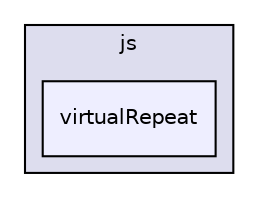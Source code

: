 digraph "libs/angular/angular-material-fileinput-master/bower_components/angular-material/modules/js/virtualRepeat" {
  compound=true
  node [ fontsize="10", fontname="Helvetica"];
  edge [ labelfontsize="10", labelfontname="Helvetica"];
  subgraph clusterdir_d897d99c4631079a19f1e8c9bbae1589 {
    graph [ bgcolor="#ddddee", pencolor="black", label="js" fontname="Helvetica", fontsize="10", URL="dir_d897d99c4631079a19f1e8c9bbae1589.html"]
  dir_1efe719e8ffdf67c07fd9c010598eec9 [shape=box, label="virtualRepeat", style="filled", fillcolor="#eeeeff", pencolor="black", URL="dir_1efe719e8ffdf67c07fd9c010598eec9.html"];
  }
}
